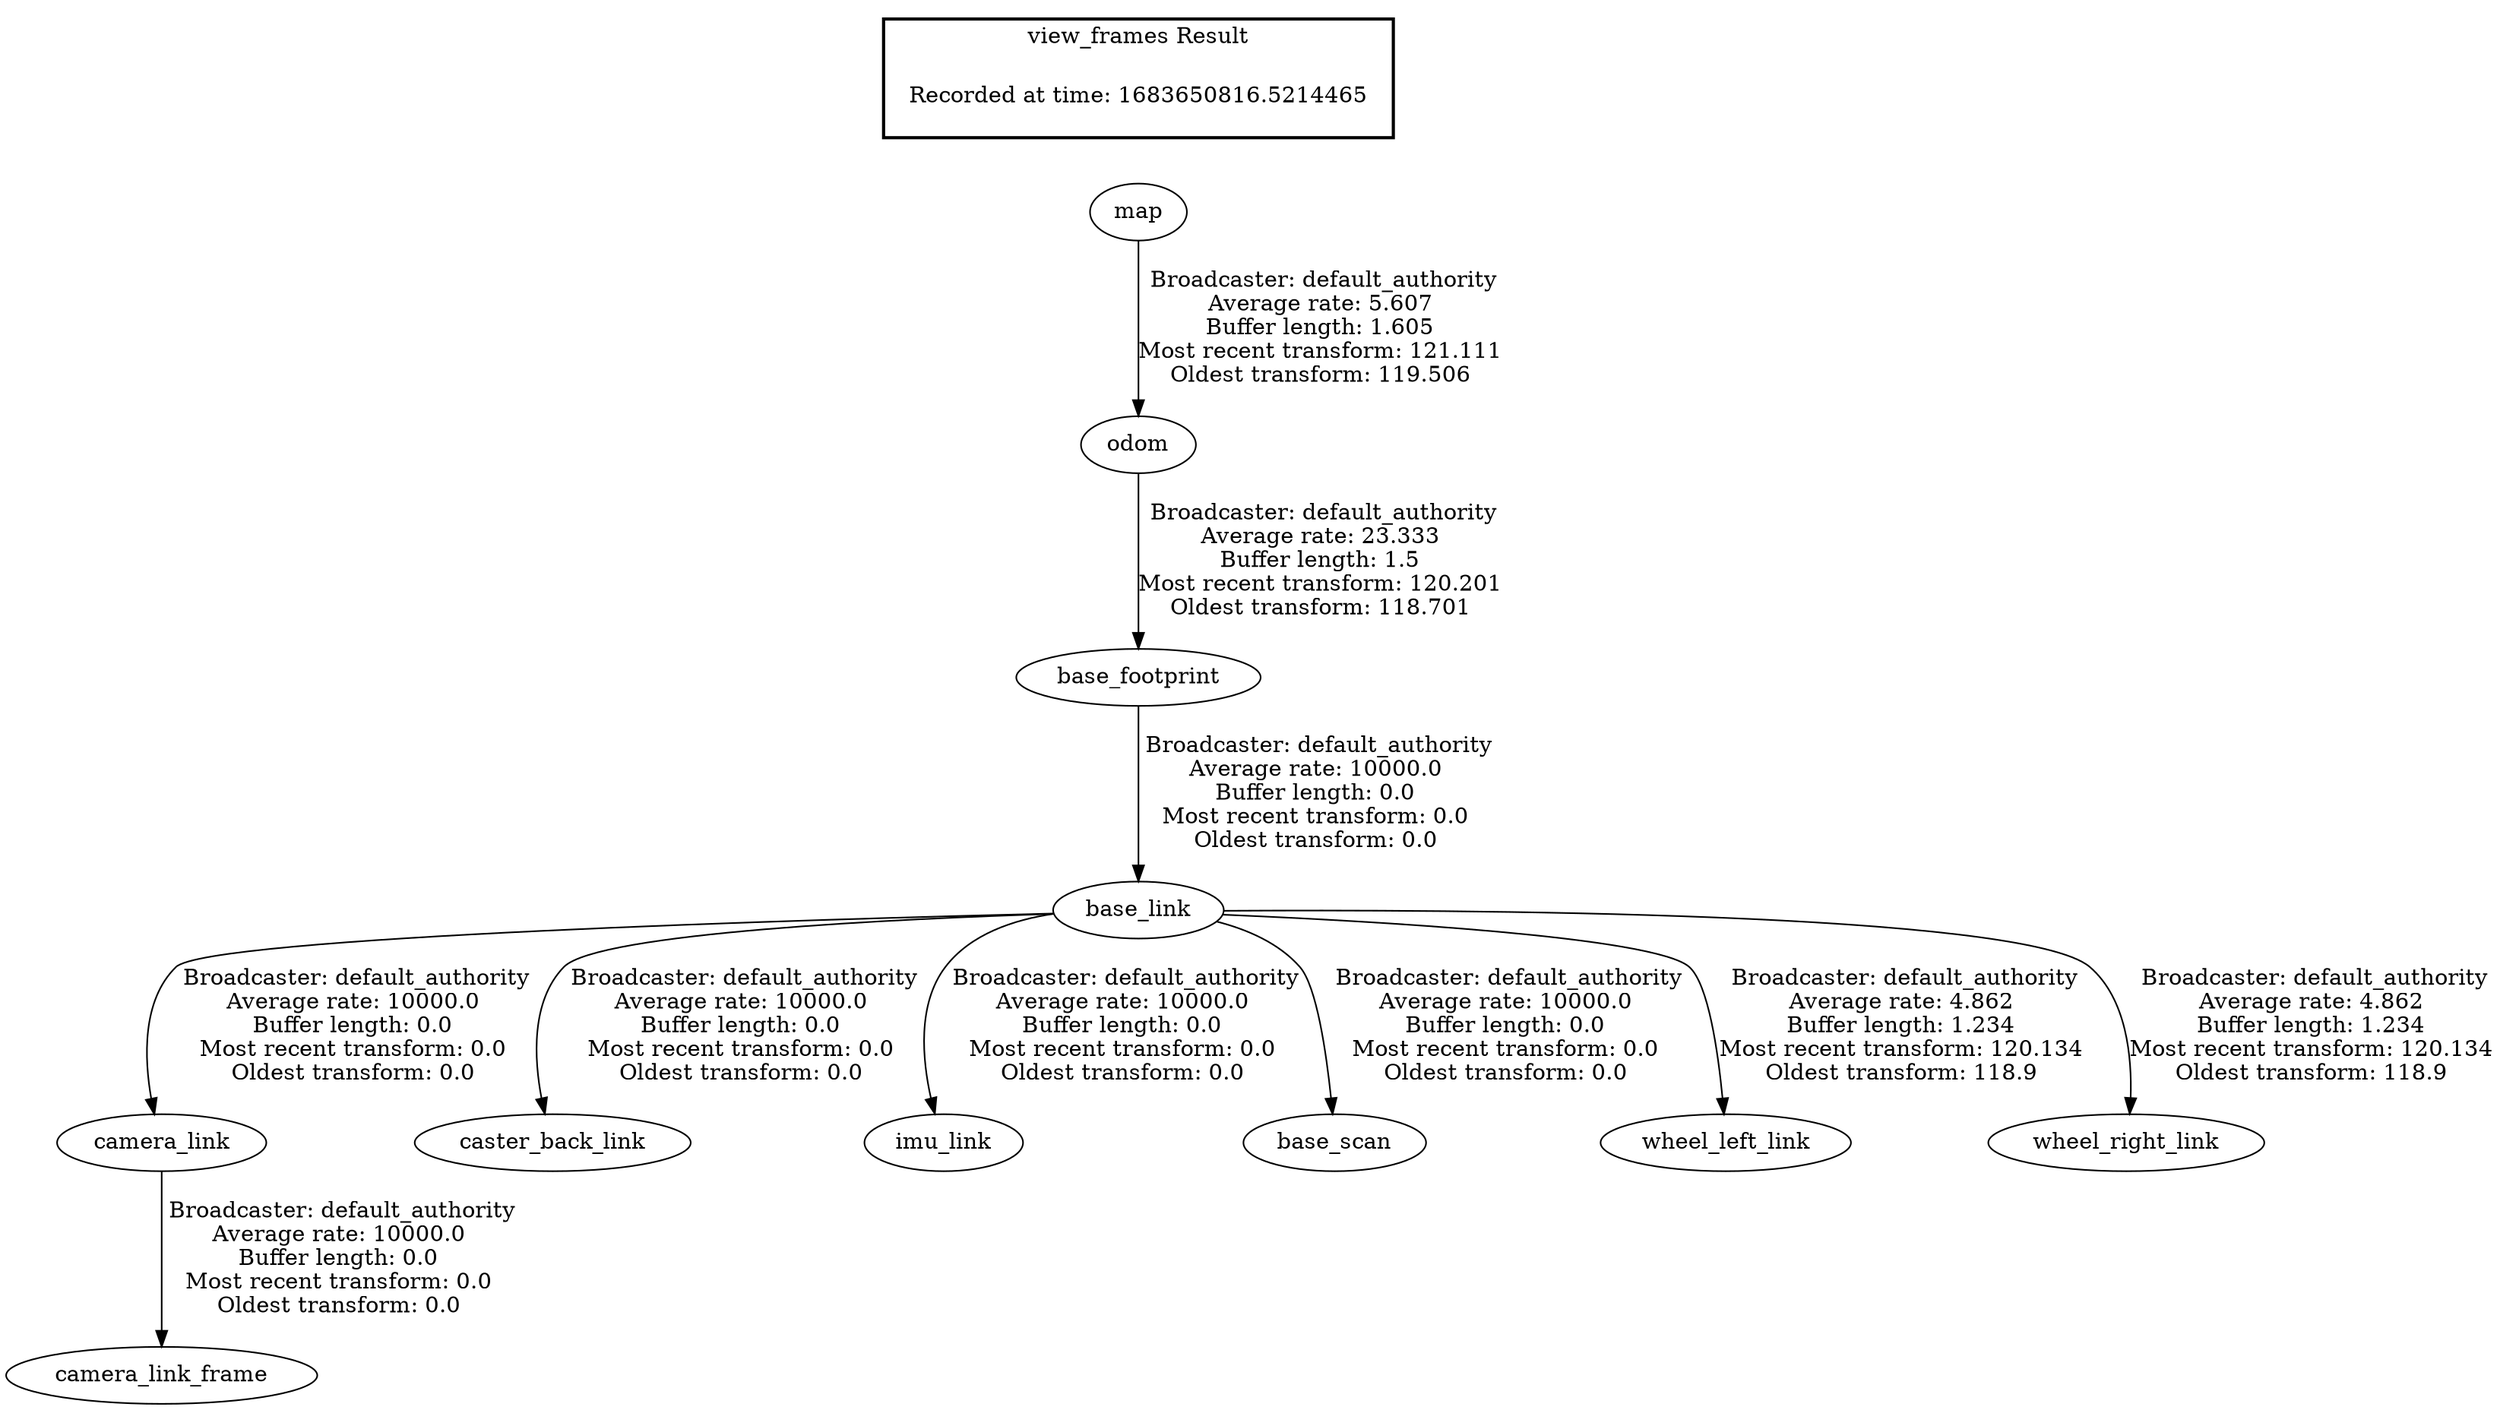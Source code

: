 digraph G {
"base_footprint" -> "base_link"[label=" Broadcaster: default_authority\nAverage rate: 10000.0\nBuffer length: 0.0\nMost recent transform: 0.0\nOldest transform: 0.0\n"];
"odom" -> "base_footprint"[label=" Broadcaster: default_authority\nAverage rate: 23.333\nBuffer length: 1.5\nMost recent transform: 120.201\nOldest transform: 118.701\n"];
"camera_link" -> "camera_link_frame"[label=" Broadcaster: default_authority\nAverage rate: 10000.0\nBuffer length: 0.0\nMost recent transform: 0.0\nOldest transform: 0.0\n"];
"base_link" -> "camera_link"[label=" Broadcaster: default_authority\nAverage rate: 10000.0\nBuffer length: 0.0\nMost recent transform: 0.0\nOldest transform: 0.0\n"];
"base_link" -> "caster_back_link"[label=" Broadcaster: default_authority\nAverage rate: 10000.0\nBuffer length: 0.0\nMost recent transform: 0.0\nOldest transform: 0.0\n"];
"base_link" -> "imu_link"[label=" Broadcaster: default_authority\nAverage rate: 10000.0\nBuffer length: 0.0\nMost recent transform: 0.0\nOldest transform: 0.0\n"];
"base_link" -> "base_scan"[label=" Broadcaster: default_authority\nAverage rate: 10000.0\nBuffer length: 0.0\nMost recent transform: 0.0\nOldest transform: 0.0\n"];
"map" -> "odom"[label=" Broadcaster: default_authority\nAverage rate: 5.607\nBuffer length: 1.605\nMost recent transform: 121.111\nOldest transform: 119.506\n"];
"base_link" -> "wheel_left_link"[label=" Broadcaster: default_authority\nAverage rate: 4.862\nBuffer length: 1.234\nMost recent transform: 120.134\nOldest transform: 118.9\n"];
"base_link" -> "wheel_right_link"[label=" Broadcaster: default_authority\nAverage rate: 4.862\nBuffer length: 1.234\nMost recent transform: 120.134\nOldest transform: 118.9\n"];
edge [style=invis];
 subgraph cluster_legend { style=bold; color=black; label ="view_frames Result";
"Recorded at time: 1683650816.5214465"[ shape=plaintext ] ;
}->"map";
}